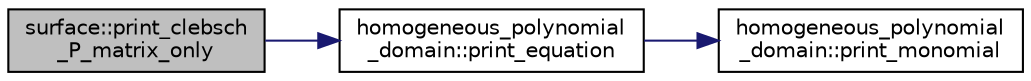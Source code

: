 digraph "surface::print_clebsch_P_matrix_only"
{
  edge [fontname="Helvetica",fontsize="10",labelfontname="Helvetica",labelfontsize="10"];
  node [fontname="Helvetica",fontsize="10",shape=record];
  rankdir="LR";
  Node4742 [label="surface::print_clebsch\l_P_matrix_only",height=0.2,width=0.4,color="black", fillcolor="grey75", style="filled", fontcolor="black"];
  Node4742 -> Node4743 [color="midnightblue",fontsize="10",style="solid",fontname="Helvetica"];
  Node4743 [label="homogeneous_polynomial\l_domain::print_equation",height=0.2,width=0.4,color="black", fillcolor="white", style="filled",URL="$d2/da7/classhomogeneous__polynomial__domain.html#a39fe7da58a442801d7c8be1121a57bfe"];
  Node4743 -> Node4744 [color="midnightblue",fontsize="10",style="solid",fontname="Helvetica"];
  Node4744 [label="homogeneous_polynomial\l_domain::print_monomial",height=0.2,width=0.4,color="black", fillcolor="white", style="filled",URL="$d2/da7/classhomogeneous__polynomial__domain.html#aba45b13898b259a147e45bf92a622fd8"];
}
